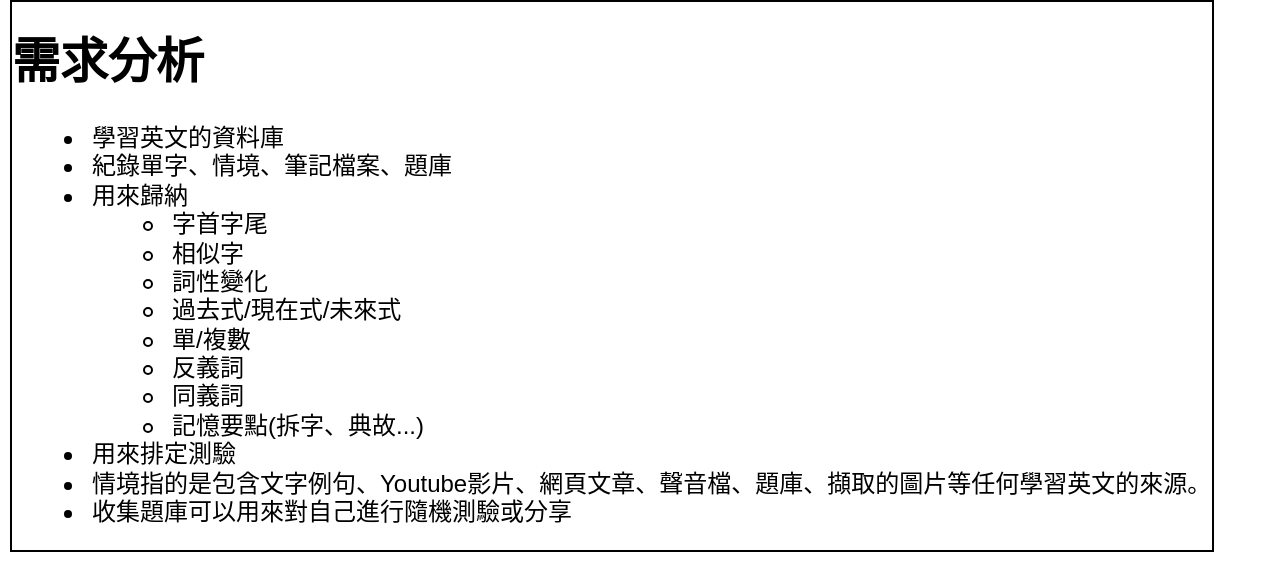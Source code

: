 <mxfile version="14.9.7" type="device" pages="2"><diagram name="分析" id="e56a1550-8fbb-45ad-956c-1786394a9013"><mxGraphModel dx="1038" dy="579" grid="1" gridSize="10" guides="1" tooltips="1" connect="1" arrows="1" fold="1" page="1" pageScale="1" pageWidth="1100" pageHeight="850" background="none" math="0" shadow="0"><root><mxCell id="0"/><mxCell id="1" parent="0"/><mxCell id="48qXRuNR0JUy1jCDNtRx-1" value="&lt;h1&gt;需求分析&lt;/h1&gt;&lt;p&gt;&lt;/p&gt;&lt;ul&gt;&lt;li&gt;學習英文的資料庫&lt;/li&gt;&lt;li&gt;紀錄單字、情境、筆記檔案、題庫&lt;br&gt;&lt;/li&gt;&lt;li&gt;用來歸納&lt;br&gt;&lt;/li&gt;&lt;ul&gt;&lt;li&gt;字首字尾&lt;br&gt;&lt;/li&gt;&lt;li&gt;相似字&lt;br&gt;&lt;/li&gt;&lt;li&gt;詞性變化&lt;br&gt;&lt;/li&gt;&lt;li&gt;過去式/現在式/未來式&lt;br&gt;&lt;/li&gt;&lt;li&gt;單/複數&lt;br&gt;&lt;/li&gt;&lt;li&gt;反義詞&lt;br&gt;&lt;/li&gt;&lt;li&gt;同義詞&lt;br&gt;&lt;/li&gt;&lt;li&gt;記憶要點(拆字、典故...)&lt;br&gt;&lt;/li&gt;&lt;/ul&gt;&lt;li&gt;用來排定測驗&lt;br&gt;&lt;/li&gt;&lt;li&gt;情境指的是包含文字例句、Youtube影片、網頁文章、聲音檔、題庫、擷取的圖片等任何學習英文的來源。&lt;br&gt;&lt;/li&gt;&lt;li&gt;收集題庫可以用來對自己進行隨機測驗或分享&lt;br&gt;&lt;/li&gt;&lt;/ul&gt;&lt;p&gt;&lt;/p&gt;" style="text;html=1;strokeColor=none;fillColor=none;spacing=5;spacingTop=-20;whiteSpace=wrap;overflow=hidden;rounded=0;labelBorderColor=#000000;" parent="1" vertex="1"><mxGeometry x="40" y="50" width="630" height="280" as="geometry"/></mxCell></root></mxGraphModel></diagram><diagram id="6c5J6IV7AAm3l64jM8lb" name="ER Model"><mxGraphModel dx="1221" dy="681" grid="1" gridSize="10" guides="1" tooltips="1" connect="1" arrows="1" fold="1" page="1" pageScale="1" pageWidth="827" pageHeight="1169" math="0" shadow="0"><root><mxCell id="-vGiGd_5ccl0vhvnhrNu-0"/><mxCell id="-vGiGd_5ccl0vhvnhrNu-1" parent="-vGiGd_5ccl0vhvnhrNu-0"/><mxCell id="-vGiGd_5ccl0vhvnhrNu-5" value="單字" style="swimlane;childLayout=stackLayout;horizontal=1;startSize=30;horizontalStack=0;rounded=1;fontSize=14;fontStyle=0;strokeWidth=2;resizeParent=0;resizeLast=1;shadow=0;dashed=0;align=center;" parent="-vGiGd_5ccl0vhvnhrNu-1" vertex="1"><mxGeometry x="40" y="40" width="160" height="120" as="geometry"/></mxCell><mxCell id="-vGiGd_5ccl0vhvnhrNu-6" value="ID&#10;字詞&#10;詞性&#10;解釋(英)&#10;解釋(中)" style="align=left;strokeColor=none;fillColor=none;spacingLeft=4;fontSize=12;verticalAlign=top;resizable=0;rotatable=0;part=1;" parent="-vGiGd_5ccl0vhvnhrNu-5" vertex="1"><mxGeometry y="30" width="160" height="90" as="geometry"/></mxCell><mxCell id="-vGiGd_5ccl0vhvnhrNu-7" value="Audio" style="swimlane;childLayout=stackLayout;horizontal=1;startSize=30;horizontalStack=0;rounded=1;fontSize=14;fontStyle=0;strokeWidth=2;resizeParent=0;resizeLast=1;shadow=0;dashed=0;align=center;" parent="-vGiGd_5ccl0vhvnhrNu-1" vertex="1"><mxGeometry x="240" y="40" width="160" height="120" as="geometry"/></mxCell><mxCell id="-vGiGd_5ccl0vhvnhrNu-8" value="ID&#10;實體檔案路徑&#10;副檔名" style="align=left;strokeColor=none;fillColor=none;spacingLeft=4;fontSize=12;verticalAlign=top;resizable=0;rotatable=0;part=1;" parent="-vGiGd_5ccl0vhvnhrNu-7" vertex="1"><mxGeometry y="30" width="160" height="90" as="geometry"/></mxCell><mxCell id="-vGiGd_5ccl0vhvnhrNu-9" value="Image" style="swimlane;childLayout=stackLayout;horizontal=1;startSize=30;horizontalStack=0;rounded=1;fontSize=14;fontStyle=0;strokeWidth=2;resizeParent=0;resizeLast=1;shadow=0;dashed=0;align=center;" parent="-vGiGd_5ccl0vhvnhrNu-1" vertex="1"><mxGeometry x="440" y="40" width="160" height="120" as="geometry"/></mxCell><mxCell id="-vGiGd_5ccl0vhvnhrNu-10" value="ID&#10;實體檔案路徑&#10;副檔名" style="align=left;strokeColor=none;fillColor=none;spacingLeft=4;fontSize=12;verticalAlign=top;resizable=0;rotatable=0;part=1;" parent="-vGiGd_5ccl0vhvnhrNu-9" vertex="1"><mxGeometry y="30" width="160" height="90" as="geometry"/></mxCell><mxCell id="-vGiGd_5ccl0vhvnhrNu-11" value="Video" style="swimlane;childLayout=stackLayout;horizontal=1;startSize=30;horizontalStack=0;rounded=1;fontSize=14;fontStyle=0;strokeWidth=2;resizeParent=0;resizeLast=1;shadow=0;dashed=0;align=center;" parent="-vGiGd_5ccl0vhvnhrNu-1" vertex="1"><mxGeometry x="640" y="40" width="160" height="120" as="geometry"/></mxCell><mxCell id="-vGiGd_5ccl0vhvnhrNu-12" value="ID&#10;實體檔案路徑&#10;副檔名" style="align=left;strokeColor=none;fillColor=none;spacingLeft=4;fontSize=12;verticalAlign=top;resizable=0;rotatable=0;part=1;" parent="-vGiGd_5ccl0vhvnhrNu-11" vertex="1"><mxGeometry y="30" width="160" height="90" as="geometry"/></mxCell><mxCell id="-vGiGd_5ccl0vhvnhrNu-14" value="文字筆記" style="swimlane;childLayout=stackLayout;horizontal=1;startSize=30;horizontalStack=0;rounded=1;fontSize=14;fontStyle=0;strokeWidth=2;resizeParent=0;resizeLast=1;shadow=0;dashed=0;align=center;" parent="-vGiGd_5ccl0vhvnhrNu-1" vertex="1"><mxGeometry x="840" y="40" width="160" height="120" as="geometry"/></mxCell><mxCell id="-vGiGd_5ccl0vhvnhrNu-15" value="ID&#10;實體檔案路徑&#10;標題&#10;副檔名" style="align=left;strokeColor=none;fillColor=none;spacingLeft=4;fontSize=12;verticalAlign=top;resizable=0;rotatable=0;part=1;" parent="-vGiGd_5ccl0vhvnhrNu-14" vertex="1"><mxGeometry y="30" width="160" height="90" as="geometry"/></mxCell><mxCell id="-vGiGd_5ccl0vhvnhrNu-20" value="例句" style="swimlane;childLayout=stackLayout;horizontal=1;startSize=30;horizontalStack=0;rounded=1;fontSize=14;fontStyle=0;strokeWidth=2;resizeParent=0;resizeLast=1;shadow=0;dashed=0;align=center;" parent="-vGiGd_5ccl0vhvnhrNu-1" vertex="1"><mxGeometry x="840" y="200" width="160" height="100" as="geometry"/></mxCell><mxCell id="-vGiGd_5ccl0vhvnhrNu-21" value="ID&#10;例句(英)&#10;翻譯&#10;來源(URL)" style="align=left;strokeColor=none;fillColor=none;spacingLeft=4;fontSize=12;verticalAlign=top;resizable=0;rotatable=0;part=1;" parent="-vGiGd_5ccl0vhvnhrNu-20" vertex="1"><mxGeometry y="30" width="160" height="70" as="geometry"/></mxCell><mxCell id="xz_FQgM69wKQ3xJZ-5w3-0" value="" style="endArrow=none;html=1;" parent="-vGiGd_5ccl0vhvnhrNu-1" edge="1"><mxGeometry width="50" height="50" relative="1" as="geometry"><mxPoint y="360" as="sourcePoint"/><mxPoint x="1200" y="360" as="targetPoint"/></mxGeometry></mxCell><mxCell id="xz_FQgM69wKQ3xJZ-5w3-1" value="詞性" style="swimlane;childLayout=stackLayout;horizontal=1;startSize=30;horizontalStack=0;rounded=1;fontSize=14;fontStyle=0;strokeWidth=2;resizeParent=0;resizeLast=1;shadow=0;dashed=0;align=center;" parent="-vGiGd_5ccl0vhvnhrNu-1" vertex="1"><mxGeometry x="40" y="200" width="160" height="120" as="geometry"/></mxCell><mxCell id="xz_FQgM69wKQ3xJZ-5w3-2" value="ID&#10;詞性&#10;功能描述" style="align=left;strokeColor=none;fillColor=none;spacingLeft=4;fontSize=12;verticalAlign=top;resizable=0;rotatable=0;part=1;" parent="xz_FQgM69wKQ3xJZ-5w3-1" vertex="1"><mxGeometry y="30" width="160" height="90" as="geometry"/></mxCell><mxCell id="xz_FQgM69wKQ3xJZ-5w3-16" value="衍生字" style="swimlane;childLayout=stackLayout;horizontal=1;startSize=30;horizontalStack=0;rounded=1;fontSize=14;fontStyle=0;strokeWidth=2;resizeParent=0;resizeLast=1;shadow=0;dashed=0;align=center;" parent="-vGiGd_5ccl0vhvnhrNu-1" vertex="1"><mxGeometry x="640" y="520" width="160" height="120" as="geometry"/></mxCell><mxCell id="xz_FQgM69wKQ3xJZ-5w3-20" value="動詞三態" style="swimlane;childLayout=stackLayout;horizontal=1;startSize=30;horizontalStack=0;rounded=1;fontSize=14;fontStyle=0;strokeWidth=2;resizeParent=0;resizeLast=1;shadow=0;dashed=0;align=center;" parent="-vGiGd_5ccl0vhvnhrNu-1" vertex="1"><mxGeometry x="240" y="680" width="160" height="120" as="geometry"/></mxCell><mxCell id="xz_FQgM69wKQ3xJZ-5w3-22" value="名詞單複數" style="swimlane;childLayout=stackLayout;horizontal=1;startSize=30;horizontalStack=0;rounded=1;fontSize=14;fontStyle=0;strokeWidth=2;resizeParent=0;resizeLast=1;shadow=0;dashed=0;align=center;" parent="-vGiGd_5ccl0vhvnhrNu-1" vertex="1"><mxGeometry x="440" y="680" width="160" height="120" as="geometry"/></mxCell><mxCell id="xz_FQgM69wKQ3xJZ-5w3-25" value="字首字尾" style="swimlane;childLayout=stackLayout;horizontal=1;startSize=30;horizontalStack=0;rounded=1;fontSize=14;fontStyle=0;strokeWidth=2;resizeParent=0;resizeLast=1;shadow=0;dashed=0;align=center;" parent="-vGiGd_5ccl0vhvnhrNu-1" vertex="1"><mxGeometry x="840" y="520" width="160" height="120" as="geometry"/></mxCell><mxCell id="PjFX8ZNWhQhvmE8YiEop-0" value="單字" style="swimlane;childLayout=stackLayout;horizontal=1;startSize=30;horizontalStack=0;rounded=1;fontSize=14;fontStyle=0;strokeWidth=2;resizeParent=0;resizeLast=1;shadow=0;dashed=0;align=center;" parent="-vGiGd_5ccl0vhvnhrNu-1" vertex="1"><mxGeometry x="40" y="520" width="160" height="120" as="geometry"/></mxCell><mxCell id="PjFX8ZNWhQhvmE8YiEop-1" value="ID&#10;字詞&#10;詞性&#10;解釋(英)&#10;解釋(中)" style="align=left;strokeColor=none;fillColor=none;spacingLeft=4;fontSize=12;verticalAlign=top;resizable=0;rotatable=0;part=1;" parent="PjFX8ZNWhQhvmE8YiEop-0" vertex="1"><mxGeometry y="30" width="160" height="90" as="geometry"/></mxCell><mxCell id="PjFX8ZNWhQhvmE8YiEop-4" value="反義詞" style="swimlane;childLayout=stackLayout;horizontal=1;startSize=30;horizontalStack=0;rounded=1;fontSize=14;fontStyle=0;strokeWidth=2;resizeParent=0;resizeLast=1;shadow=0;dashed=0;align=center;" parent="-vGiGd_5ccl0vhvnhrNu-1" vertex="1"><mxGeometry x="440" y="520" width="160" height="120" as="geometry"/></mxCell><mxCell id="PjFX8ZNWhQhvmE8YiEop-5" value="ID&#10;&#10;文字筆記.ID" style="align=left;strokeColor=none;fillColor=none;spacingLeft=4;fontSize=12;verticalAlign=top;resizable=0;rotatable=0;part=1;" parent="PjFX8ZNWhQhvmE8YiEop-4" vertex="1"><mxGeometry y="30" width="160" height="90" as="geometry"/></mxCell><mxCell id="PjFX8ZNWhQhvmE8YiEop-6" value="片語" style="swimlane;childLayout=stackLayout;horizontal=1;startSize=30;horizontalStack=0;rounded=1;fontSize=14;fontStyle=0;strokeWidth=2;resizeParent=0;resizeLast=1;shadow=0;dashed=0;align=center;" parent="-vGiGd_5ccl0vhvnhrNu-1" vertex="1"><mxGeometry x="240" y="200" width="160" height="120" as="geometry"/></mxCell><mxCell id="PjFX8ZNWhQhvmE8YiEop-7" value="ID&#10;內容&#10;用法(文字筆記.ID)&#10;例句.ID" style="align=left;strokeColor=none;fillColor=none;spacingLeft=4;fontSize=12;verticalAlign=top;resizable=0;rotatable=0;part=1;" parent="PjFX8ZNWhQhvmE8YiEop-6" vertex="1"><mxGeometry y="30" width="160" height="90" as="geometry"/></mxCell><mxCell id="vma4ui5_U01aGzvVkzTd-0" value="" style="endArrow=none;html=1;" parent="-vGiGd_5ccl0vhvnhrNu-1" edge="1"><mxGeometry width="50" height="50" relative="1" as="geometry"><mxPoint y="1000" as="sourcePoint"/><mxPoint x="1200" y="1000" as="targetPoint"/></mxGeometry></mxCell><mxCell id="pIWT6gMRcHgivmZIAJ0U-1" value="&lt;h1&gt;單字類&lt;/h1&gt;&lt;p&gt;描述單字的詞性、詞意、.&lt;/p&gt;" style="text;html=1;strokeColor=#82b366;fillColor=#d5e8d4;spacing=5;spacingTop=-20;whiteSpace=wrap;overflow=hidden;rounded=0;" parent="-vGiGd_5ccl0vhvnhrNu-1" vertex="1"><mxGeometry x="440" y="370" width="190" height="120" as="geometry"/></mxCell><mxCell id="pIWT6gMRcHgivmZIAJ0U-3" value="&lt;h1&gt;情境類&lt;/h1&gt;&lt;p&gt;題庫、影片、圖片、新聞&lt;/p&gt;" style="text;html=1;strokeColor=#6c8ebf;fillColor=#dae8fc;spacing=5;spacingTop=-20;whiteSpace=wrap;overflow=hidden;rounded=0;" parent="-vGiGd_5ccl0vhvnhrNu-1" vertex="1"><mxGeometry x="440" y="1010" width="190" height="120" as="geometry"/></mxCell><mxCell id="pIWT6gMRcHgivmZIAJ0U-4" value="柯林斯英漢字典" style="swimlane;childLayout=stackLayout;horizontal=1;startSize=30;horizontalStack=0;rounded=1;fontSize=14;fontStyle=0;strokeWidth=2;resizeParent=0;resizeLast=1;shadow=0;dashed=0;align=center;" parent="-vGiGd_5ccl0vhvnhrNu-1" vertex="1"><mxGeometry x="240" y="840" width="160" height="120" as="geometry"/></mxCell><mxCell id="pIWT6gMRcHgivmZIAJ0U-5" value="頻率" style="align=left;strokeColor=none;fillColor=none;spacingLeft=4;fontSize=12;verticalAlign=top;resizable=0;rotatable=0;part=1;" parent="pIWT6gMRcHgivmZIAJ0U-4" vertex="1"><mxGeometry y="30" width="160" height="90" as="geometry"/></mxCell><mxCell id="pIWT6gMRcHgivmZIAJ0U-6" value="文章類" style="swimlane;childLayout=stackLayout;horizontal=1;startSize=30;horizontalStack=0;rounded=1;fontSize=14;fontStyle=0;strokeWidth=2;resizeParent=0;resizeLast=1;shadow=0;dashed=0;align=center;" parent="-vGiGd_5ccl0vhvnhrNu-1" vertex="1"><mxGeometry x="40" y="1160" width="160" height="120" as="geometry"/></mxCell><mxCell id="pIWT6gMRcHgivmZIAJ0U-7" value="ID&#10;例句&#10;翻譯&#10;來源URL" style="align=left;strokeColor=none;fillColor=none;spacingLeft=4;fontSize=12;verticalAlign=top;resizable=0;rotatable=0;part=1;" parent="pIWT6gMRcHgivmZIAJ0U-6" vertex="1"><mxGeometry y="30" width="160" height="90" as="geometry"/></mxCell><mxCell id="pIWT6gMRcHgivmZIAJ0U-9" value="影片類" style="swimlane;childLayout=stackLayout;horizontal=1;startSize=30;horizontalStack=0;rounded=1;fontSize=14;fontStyle=0;strokeWidth=2;resizeParent=0;resizeLast=1;shadow=0;dashed=0;align=center;" parent="-vGiGd_5ccl0vhvnhrNu-1" vertex="1"><mxGeometry x="240" y="1160" width="160" height="130" as="geometry"/></mxCell><mxCell id="pIWT6gMRcHgivmZIAJ0U-10" value="ID&#10;例句&#10;翻譯&#10;影片標題&#10;影片URL&#10;例句時間段" style="align=left;strokeColor=none;fillColor=none;spacingLeft=4;fontSize=12;verticalAlign=top;resizable=0;rotatable=0;part=1;" parent="pIWT6gMRcHgivmZIAJ0U-9" vertex="1"><mxGeometry y="30" width="160" height="100" as="geometry"/></mxCell><mxCell id="pIWT6gMRcHgivmZIAJ0U-11" value="圖片類" style="swimlane;childLayout=stackLayout;horizontal=1;startSize=30;horizontalStack=0;rounded=1;fontSize=14;fontStyle=0;strokeWidth=2;resizeParent=0;resizeLast=1;shadow=0;dashed=0;align=center;" parent="-vGiGd_5ccl0vhvnhrNu-1" vertex="1"><mxGeometry x="440" y="1160" width="160" height="120" as="geometry"/></mxCell><mxCell id="pIWT6gMRcHgivmZIAJ0U-12" value="ID&#10;例句&#10;翻譯&#10;URL" style="align=left;strokeColor=none;fillColor=none;spacingLeft=4;fontSize=12;verticalAlign=top;resizable=0;rotatable=0;part=1;" parent="pIWT6gMRcHgivmZIAJ0U-11" vertex="1"><mxGeometry y="30" width="160" height="90" as="geometry"/></mxCell><mxCell id="pIWT6gMRcHgivmZIAJ0U-17" value="" style="endArrow=none;html=1;" parent="-vGiGd_5ccl0vhvnhrNu-1" edge="1"><mxGeometry width="50" height="50" relative="1" as="geometry"><mxPoint y="1320" as="sourcePoint"/><mxPoint x="1200" y="1320" as="targetPoint"/></mxGeometry></mxCell><mxCell id="pIWT6gMRcHgivmZIAJ0U-18" value="&lt;h1&gt;多益測驗&lt;/h1&gt;&lt;p&gt;.&lt;/p&gt;" style="text;html=1;strokeColor=#C73500;fillColor=#fa6800;spacing=5;spacingTop=-20;whiteSpace=wrap;overflow=hidden;rounded=0;fontColor=#000000;" parent="-vGiGd_5ccl0vhvnhrNu-1" vertex="1"><mxGeometry x="440" y="1330" width="190" height="120" as="geometry"/></mxCell><mxCell id="pIWT6gMRcHgivmZIAJ0U-25" value="Photographs " style="swimlane;childLayout=stackLayout;horizontal=1;startSize=30;horizontalStack=0;rounded=1;fontSize=14;fontStyle=0;strokeWidth=2;resizeParent=0;resizeLast=1;shadow=0;dashed=0;align=center;" parent="-vGiGd_5ccl0vhvnhrNu-1" vertex="1"><mxGeometry x="40" y="1480" width="120" height="200" as="geometry"/></mxCell><mxCell id="pIWT6gMRcHgivmZIAJ0U-26" value="ID&#10;問題_圖片&#10;問題_聲音&#10;答案_題目&#10;答案_選項A&#10;答案_選項B&#10;答案_選項C&#10;答案_選項D&#10;正確選項&#10;詳解&#10;筆記" style="align=left;strokeColor=none;fillColor=none;spacingLeft=4;fontSize=12;verticalAlign=top;resizable=0;rotatable=0;part=1;" parent="pIWT6gMRcHgivmZIAJ0U-25" vertex="1"><mxGeometry y="30" width="120" height="170" as="geometry"/></mxCell><mxCell id="pIWT6gMRcHgivmZIAJ0U-29" value="Question Response" style="swimlane;childLayout=stackLayout;horizontal=1;startSize=30;horizontalStack=0;rounded=1;fontSize=14;fontStyle=0;strokeWidth=2;resizeParent=0;resizeLast=1;shadow=0;dashed=0;align=center;" parent="-vGiGd_5ccl0vhvnhrNu-1" vertex="1"><mxGeometry x="200" y="1480" width="160" height="200" as="geometry"/></mxCell><mxCell id="pIWT6gMRcHgivmZIAJ0U-30" value="ID&#10;問題_聲音&#10;答案_題目&#10;答案_選項A&#10;答案_選項B&#10;答案_選項C&#10;答案_選項D&#10;正確選項&#10;詳解&#10;筆記" style="align=left;strokeColor=none;fillColor=none;spacingLeft=4;fontSize=12;verticalAlign=top;resizable=0;rotatable=0;part=1;" parent="pIWT6gMRcHgivmZIAJ0U-29" vertex="1"><mxGeometry y="30" width="160" height="170" as="geometry"/></mxCell><mxCell id="pIWT6gMRcHgivmZIAJ0U-33" value="Short Conversations" style="swimlane;childLayout=stackLayout;horizontal=1;startSize=30;horizontalStack=0;rounded=1;fontSize=14;fontStyle=0;strokeWidth=2;resizeParent=0;resizeLast=1;shadow=0;dashed=0;align=center;" parent="-vGiGd_5ccl0vhvnhrNu-1" vertex="1"><mxGeometry x="400" y="1480" width="160" height="80" as="geometry"/></mxCell><mxCell id="pIWT6gMRcHgivmZIAJ0U-34" value="題組ID&#10;問題_聲音&#10;" style="align=left;strokeColor=none;fillColor=none;spacingLeft=4;fontSize=12;verticalAlign=top;resizable=0;rotatable=0;part=1;" parent="pIWT6gMRcHgivmZIAJ0U-33" vertex="1"><mxGeometry y="30" width="160" height="50" as="geometry"/></mxCell><mxCell id="pIWT6gMRcHgivmZIAJ0U-35" value="Short Talks" style="swimlane;childLayout=stackLayout;horizontal=1;startSize=30;horizontalStack=0;rounded=1;fontSize=14;fontStyle=0;strokeWidth=2;resizeParent=0;resizeLast=1;shadow=0;dashed=0;align=center;" parent="-vGiGd_5ccl0vhvnhrNu-1" vertex="1"><mxGeometry x="840" y="1480" width="160" height="80" as="geometry"/></mxCell><mxCell id="pIWT6gMRcHgivmZIAJ0U-36" value="題組ID&#10;問題_聲音" style="align=left;strokeColor=none;fillColor=none;spacingLeft=4;fontSize=12;verticalAlign=top;resizable=0;rotatable=0;part=1;" parent="pIWT6gMRcHgivmZIAJ0U-35" vertex="1"><mxGeometry y="30" width="160" height="50" as="geometry"/></mxCell><mxCell id="pIWT6gMRcHgivmZIAJ0U-37" value="Incomplete Sentences" style="swimlane;childLayout=stackLayout;horizontal=1;startSize=30;horizontalStack=0;rounded=1;fontSize=14;fontStyle=0;strokeWidth=2;resizeParent=0;resizeLast=1;shadow=0;dashed=0;align=center;" parent="-vGiGd_5ccl0vhvnhrNu-1" vertex="1"><mxGeometry x="40" y="1720" width="160" height="200" as="geometry"/></mxCell><mxCell id="pIWT6gMRcHgivmZIAJ0U-38" value="ID&#10;題目&#10;選項A&#10;選項B&#10;選項C&#10;選項D&#10;正確選項&#10;詳解&#10;筆記" style="align=left;strokeColor=none;fillColor=none;spacingLeft=4;fontSize=12;verticalAlign=top;resizable=0;rotatable=0;part=1;" parent="pIWT6gMRcHgivmZIAJ0U-37" vertex="1"><mxGeometry y="30" width="160" height="170" as="geometry"/></mxCell><mxCell id="pIWT6gMRcHgivmZIAJ0U-39" value="Reading Comprehension" style="swimlane;childLayout=stackLayout;horizontal=1;startSize=30;horizontalStack=0;rounded=1;fontSize=14;fontStyle=0;strokeWidth=2;resizeParent=0;resizeLast=1;shadow=0;dashed=0;align=center;" parent="-vGiGd_5ccl0vhvnhrNu-1" vertex="1"><mxGeometry x="680" y="1720" width="200" height="100" as="geometry"/></mxCell><mxCell id="pIWT6gMRcHgivmZIAJ0U-40" value="題組ID&#10;段落_圖片&#10;段落_文字&#10;段落_翻譯" style="align=left;strokeColor=none;fillColor=none;spacingLeft=4;fontSize=12;verticalAlign=top;resizable=0;rotatable=0;part=1;" parent="pIWT6gMRcHgivmZIAJ0U-39" vertex="1"><mxGeometry y="30" width="200" height="70" as="geometry"/></mxCell><mxCell id="pIWT6gMRcHgivmZIAJ0U-42" value="Text Completion" style="swimlane;childLayout=stackLayout;horizontal=1;startSize=30;horizontalStack=0;rounded=1;fontSize=14;fontStyle=0;strokeWidth=2;resizeParent=0;resizeLast=1;shadow=0;dashed=0;align=center;" parent="-vGiGd_5ccl0vhvnhrNu-1" vertex="1"><mxGeometry x="240" y="1720" width="160" height="120" as="geometry"/></mxCell><mxCell id="pIWT6gMRcHgivmZIAJ0U-43" value="題組ID&#10;段落_圖片&#10;段落_文字&#10;段落_翻譯" style="align=left;strokeColor=none;fillColor=none;spacingLeft=4;fontSize=12;verticalAlign=top;resizable=0;rotatable=0;part=1;" parent="pIWT6gMRcHgivmZIAJ0U-42" vertex="1"><mxGeometry y="30" width="160" height="90" as="geometry"/></mxCell><mxCell id="pIWT6gMRcHgivmZIAJ0U-44" value="Text Completion Question" style="swimlane;childLayout=stackLayout;horizontal=1;startSize=30;horizontalStack=0;rounded=1;fontSize=14;fontStyle=0;strokeWidth=2;resizeParent=0;resizeLast=1;shadow=0;dashed=0;align=center;" parent="-vGiGd_5ccl0vhvnhrNu-1" vertex="1"><mxGeometry x="440" y="1720" width="200" height="200" as="geometry"/></mxCell><mxCell id="pIWT6gMRcHgivmZIAJ0U-45" value="題組ID&#10;題目ID&#10;題目&#10;選項A&#10;選項B&#10;選項C&#10;選項D&#10;正確選項&#10;詳解&#10;筆記" style="align=left;strokeColor=none;fillColor=none;spacingLeft=4;fontSize=12;verticalAlign=top;resizable=0;rotatable=0;part=1;" parent="pIWT6gMRcHgivmZIAJ0U-44" vertex="1"><mxGeometry y="30" width="200" height="170" as="geometry"/></mxCell><mxCell id="pIWT6gMRcHgivmZIAJ0U-50" value="" style="fontSize=12;html=1;endArrow=ERoneToMany;entryX=0;entryY=0.5;entryDx=0;entryDy=0;edgeStyle=orthogonalEdgeStyle;curved=1;" parent="-vGiGd_5ccl0vhvnhrNu-1" target="pIWT6gMRcHgivmZIAJ0U-45" edge="1"><mxGeometry width="100" height="100" relative="1" as="geometry"><mxPoint x="400" y="1770" as="sourcePoint"/><mxPoint x="490" y="1670" as="targetPoint"/></mxGeometry></mxCell><mxCell id="pIWT6gMRcHgivmZIAJ0U-51" value="Reading Comprehension Question" style="swimlane;childLayout=stackLayout;horizontal=1;startSize=30;horizontalStack=0;rounded=1;fontSize=14;fontStyle=0;strokeWidth=2;resizeParent=0;resizeLast=1;shadow=0;dashed=0;align=center;" parent="-vGiGd_5ccl0vhvnhrNu-1" vertex="1"><mxGeometry x="920" y="1720" width="240" height="200" as="geometry"/></mxCell><mxCell id="pIWT6gMRcHgivmZIAJ0U-52" value="題組ID&#10;題目ID&#10;題目&#10;選項A&#10;選項B&#10;選項C&#10;選項D&#10;正確選項&#10;詳解&#10;筆記" style="align=left;strokeColor=none;fillColor=none;spacingLeft=4;fontSize=12;verticalAlign=top;resizable=0;rotatable=0;part=1;" parent="pIWT6gMRcHgivmZIAJ0U-51" vertex="1"><mxGeometry y="30" width="240" height="170" as="geometry"/></mxCell><mxCell id="pIWT6gMRcHgivmZIAJ0U-53" style="edgeStyle=orthogonalEdgeStyle;curved=1;rounded=0;orthogonalLoop=1;jettySize=auto;html=1;exitX=1;exitY=0.25;exitDx=0;exitDy=0;entryX=0;entryY=0.5;entryDx=0;entryDy=0;endArrow=ERoneToMany;endFill=0;" parent="-vGiGd_5ccl0vhvnhrNu-1" source="pIWT6gMRcHgivmZIAJ0U-40" target="pIWT6gMRcHgivmZIAJ0U-52" edge="1"><mxGeometry relative="1" as="geometry"/></mxCell><mxCell id="pIWT6gMRcHgivmZIAJ0U-54" value="Short Conversations Question" style="swimlane;childLayout=stackLayout;horizontal=1;startSize=30;horizontalStack=0;rounded=1;fontSize=14;fontStyle=0;strokeWidth=2;resizeParent=0;resizeLast=1;shadow=0;dashed=0;align=center;" parent="-vGiGd_5ccl0vhvnhrNu-1" vertex="1"><mxGeometry x="600" y="1480" width="200" height="200" as="geometry"/></mxCell><mxCell id="pIWT6gMRcHgivmZIAJ0U-55" value="題組ID&#10;題目ID&#10;題目&#10;選項A&#10;選項B&#10;選項C&#10;選項D&#10;正確選項&#10;詳解&#10;筆記" style="align=left;strokeColor=none;fillColor=none;spacingLeft=4;fontSize=12;verticalAlign=top;resizable=0;rotatable=0;part=1;" parent="pIWT6gMRcHgivmZIAJ0U-54" vertex="1"><mxGeometry y="30" width="200" height="170" as="geometry"/></mxCell><mxCell id="pIWT6gMRcHgivmZIAJ0U-56" value="" style="edgeStyle=orthogonalEdgeStyle;fontSize=12;html=1;endArrow=ERoneToMany;entryX=0;entryY=0.5;entryDx=0;entryDy=0;exitX=1;exitY=0.5;exitDx=0;exitDy=0;curved=1;" parent="-vGiGd_5ccl0vhvnhrNu-1" source="pIWT6gMRcHgivmZIAJ0U-34" target="pIWT6gMRcHgivmZIAJ0U-54" edge="1"><mxGeometry width="100" height="100" relative="1" as="geometry"><mxPoint x="470" y="1680" as="sourcePoint"/><mxPoint x="570" y="1580" as="targetPoint"/></mxGeometry></mxCell><mxCell id="pIWT6gMRcHgivmZIAJ0U-57" value="Short Talks Question" style="swimlane;childLayout=stackLayout;horizontal=1;startSize=30;horizontalStack=0;rounded=1;fontSize=14;fontStyle=0;strokeWidth=2;resizeParent=0;resizeLast=1;shadow=0;dashed=0;align=center;" parent="-vGiGd_5ccl0vhvnhrNu-1" vertex="1"><mxGeometry x="1040" y="1480" width="160" height="200" as="geometry"/></mxCell><mxCell id="pIWT6gMRcHgivmZIAJ0U-58" value="題組ID&#10;題目ID&#10;題目&#10;選項A&#10;選項B&#10;選項C&#10;選項D&#10;正確選項&#10;詳解&#10;筆記" style="align=left;strokeColor=none;fillColor=none;spacingLeft=4;fontSize=12;verticalAlign=top;resizable=0;rotatable=0;part=1;" parent="pIWT6gMRcHgivmZIAJ0U-57" vertex="1"><mxGeometry y="30" width="160" height="170" as="geometry"/></mxCell><mxCell id="pIWT6gMRcHgivmZIAJ0U-62" style="edgeStyle=orthogonalEdgeStyle;curved=1;rounded=0;orthogonalLoop=1;jettySize=auto;html=1;exitX=1;exitY=0.25;exitDx=0;exitDy=0;entryX=-0.012;entryY=0.387;entryDx=0;entryDy=0;entryPerimeter=0;endArrow=ERoneToMany;endFill=0;" parent="-vGiGd_5ccl0vhvnhrNu-1" source="pIWT6gMRcHgivmZIAJ0U-36" target="pIWT6gMRcHgivmZIAJ0U-58" edge="1"><mxGeometry relative="1" as="geometry"/></mxCell><mxCell id="ENWUR5iD7c2ephmThOoJ-0" value="同義詞" style="swimlane;childLayout=stackLayout;horizontal=1;startSize=30;horizontalStack=0;rounded=1;fontSize=14;fontStyle=0;strokeWidth=2;resizeParent=0;resizeLast=1;shadow=0;dashed=0;align=center;" vertex="1" parent="-vGiGd_5ccl0vhvnhrNu-1"><mxGeometry x="240" y="520" width="160" height="120" as="geometry"/></mxCell><mxCell id="ENWUR5iD7c2ephmThOoJ-1" value="ID&#10;解析" style="align=left;strokeColor=none;fillColor=none;spacingLeft=4;fontSize=12;verticalAlign=top;resizable=0;rotatable=0;part=1;" vertex="1" parent="ENWUR5iD7c2ephmThOoJ-0"><mxGeometry y="30" width="160" height="90" as="geometry"/></mxCell></root></mxGraphModel></diagram></mxfile>